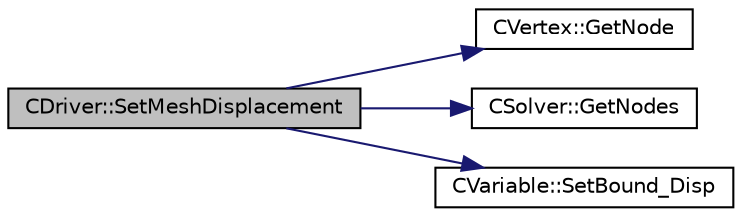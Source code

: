 digraph "CDriver::SetMeshDisplacement"
{
  edge [fontname="Helvetica",fontsize="10",labelfontname="Helvetica",labelfontsize="10"];
  node [fontname="Helvetica",fontsize="10",shape=record];
  rankdir="LR";
  Node1891 [label="CDriver::SetMeshDisplacement",height=0.2,width=0.4,color="black", fillcolor="grey75", style="filled", fontcolor="black"];
  Node1891 -> Node1892 [color="midnightblue",fontsize="10",style="solid",fontname="Helvetica"];
  Node1892 [label="CVertex::GetNode",height=0.2,width=0.4,color="black", fillcolor="white", style="filled",URL="$class_c_vertex.html#a95c513bf927464157ed96b6c79779a1f",tooltip="Get the node of the vertex. "];
  Node1891 -> Node1893 [color="midnightblue",fontsize="10",style="solid",fontname="Helvetica"];
  Node1893 [label="CSolver::GetNodes",height=0.2,width=0.4,color="black", fillcolor="white", style="filled",URL="$class_c_solver.html#af3198e52a2ea377bb765647b5e697197",tooltip="Allow outside access to the nodes of the solver, containing conservatives, primitives, etc. "];
  Node1891 -> Node1894 [color="midnightblue",fontsize="10",style="solid",fontname="Helvetica"];
  Node1894 [label="CVariable::SetBound_Disp",height=0.2,width=0.4,color="black", fillcolor="white", style="filled",URL="$class_c_variable.html#a840431a0403b4bddd0a99dbfdf365795",tooltip="A virtual member. Set the boundary displacement. "];
}
